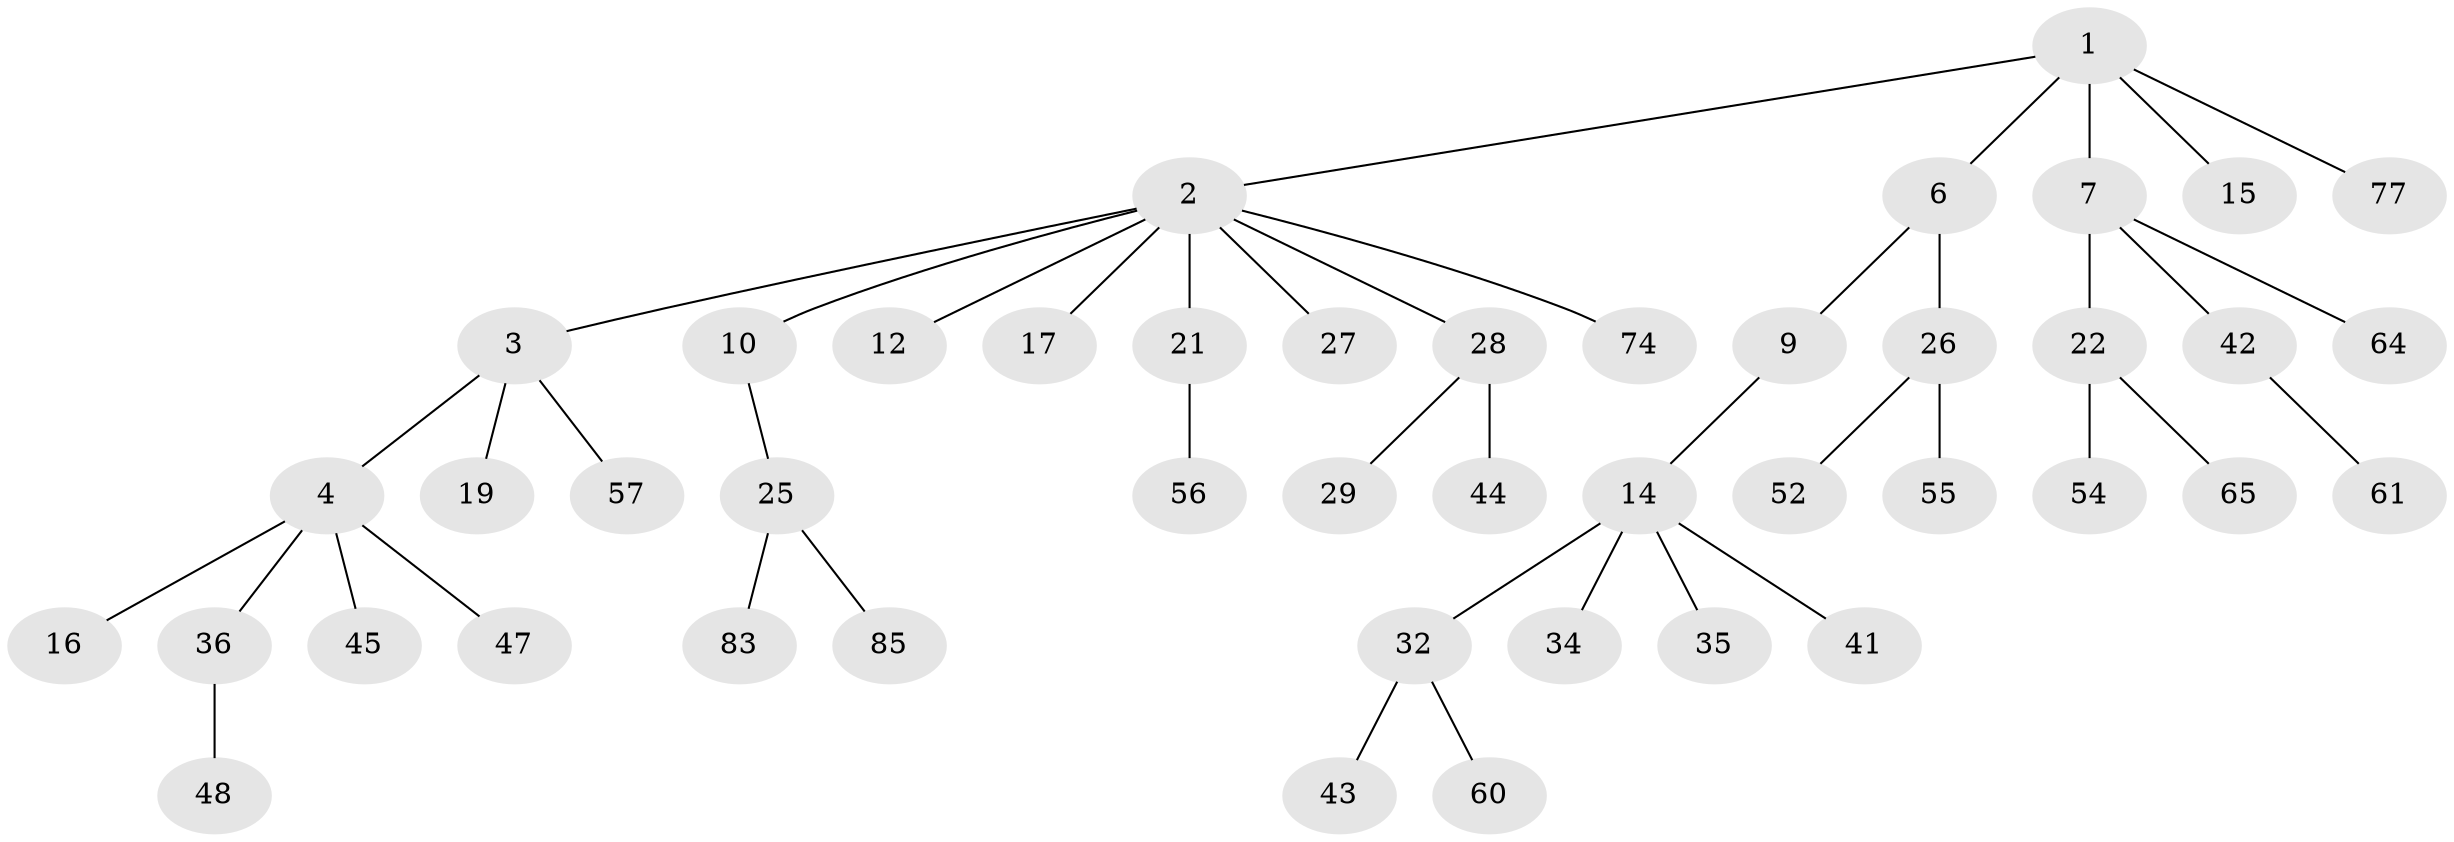 // original degree distribution, {5: 0.054945054945054944, 9: 0.01098901098901099, 3: 0.16483516483516483, 1: 0.4725274725274725, 4: 0.02197802197802198, 2: 0.27472527472527475}
// Generated by graph-tools (version 1.1) at 2025/15/03/09/25 04:15:38]
// undirected, 45 vertices, 44 edges
graph export_dot {
graph [start="1"]
  node [color=gray90,style=filled];
  1;
  2;
  3 [super="+33+5"];
  4 [super="+11"];
  6;
  7 [super="+31+13+8"];
  9 [super="+23"];
  10 [super="+86+88+71+18"];
  12 [super="+68"];
  14;
  15;
  16 [super="+46"];
  17 [super="+67+63+66+59"];
  19;
  21 [super="+30"];
  22 [super="+24+49"];
  25;
  26;
  27;
  28;
  29;
  32 [super="+39"];
  34;
  35 [super="+69"];
  36 [super="+38+62"];
  41;
  42;
  43 [super="+80"];
  44 [super="+51+53"];
  45 [super="+76"];
  47;
  48;
  52 [super="+72"];
  54 [super="+90"];
  55;
  56;
  57;
  60 [super="+79"];
  61 [super="+81"];
  64;
  65;
  74 [super="+75"];
  77;
  83;
  85;
  1 -- 2;
  1 -- 6;
  1 -- 7;
  1 -- 15;
  1 -- 77;
  2 -- 3;
  2 -- 10;
  2 -- 12;
  2 -- 17;
  2 -- 21;
  2 -- 27;
  2 -- 28;
  2 -- 74;
  3 -- 4;
  3 -- 19;
  3 -- 57;
  4 -- 16;
  4 -- 45;
  4 -- 36;
  4 -- 47;
  6 -- 9;
  6 -- 26;
  7 -- 42;
  7 -- 64;
  7 -- 22;
  9 -- 14;
  10 -- 25;
  14 -- 32;
  14 -- 34;
  14 -- 35;
  14 -- 41;
  21 -- 56;
  22 -- 54;
  22 -- 65;
  25 -- 83;
  25 -- 85;
  26 -- 52;
  26 -- 55;
  28 -- 29;
  28 -- 44;
  32 -- 60;
  32 -- 43;
  36 -- 48;
  42 -- 61;
}
